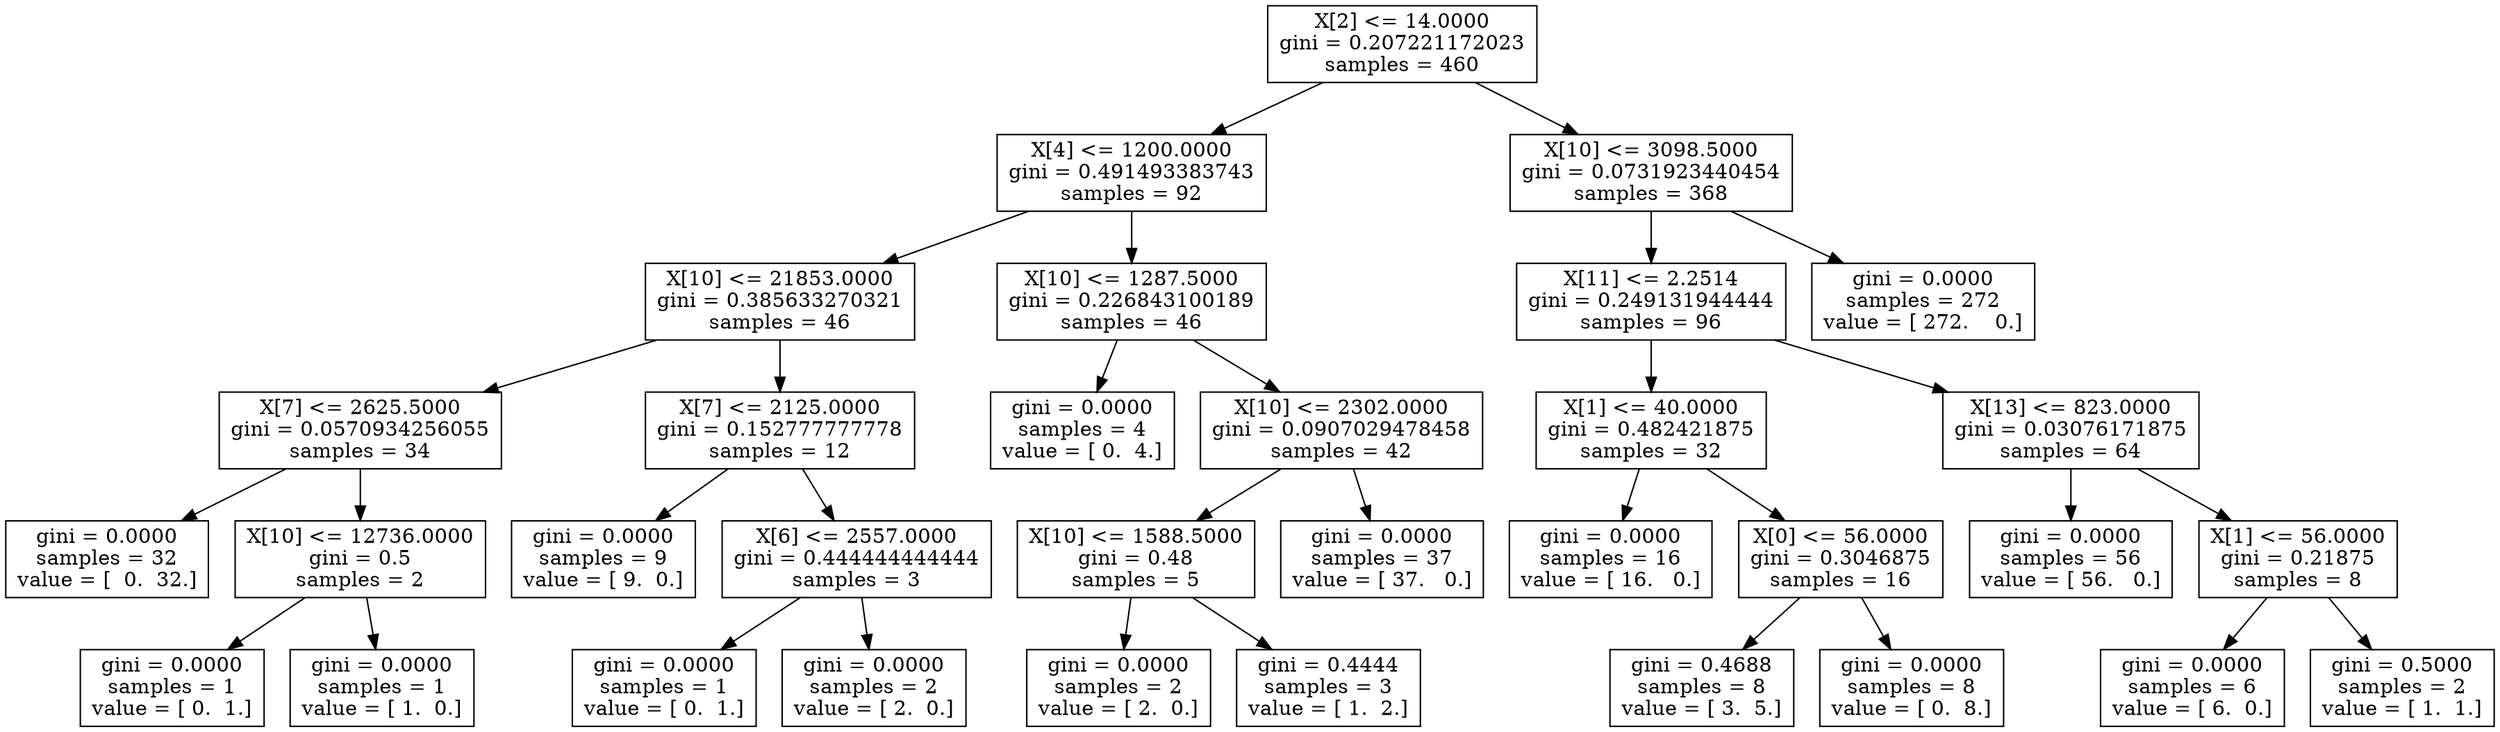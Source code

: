 digraph Tree {
0 [label="X[2] <= 14.0000\ngini = 0.207221172023\nsamples = 460", shape="box"] ;
1 [label="X[4] <= 1200.0000\ngini = 0.491493383743\nsamples = 92", shape="box"] ;
0 -> 1 ;
2 [label="X[10] <= 21853.0000\ngini = 0.385633270321\nsamples = 46", shape="box"] ;
1 -> 2 ;
3 [label="X[7] <= 2625.5000\ngini = 0.0570934256055\nsamples = 34", shape="box"] ;
2 -> 3 ;
4 [label="gini = 0.0000\nsamples = 32\nvalue = [  0.  32.]", shape="box"] ;
3 -> 4 ;
5 [label="X[10] <= 12736.0000\ngini = 0.5\nsamples = 2", shape="box"] ;
3 -> 5 ;
6 [label="gini = 0.0000\nsamples = 1\nvalue = [ 0.  1.]", shape="box"] ;
5 -> 6 ;
7 [label="gini = 0.0000\nsamples = 1\nvalue = [ 1.  0.]", shape="box"] ;
5 -> 7 ;
8 [label="X[7] <= 2125.0000\ngini = 0.152777777778\nsamples = 12", shape="box"] ;
2 -> 8 ;
9 [label="gini = 0.0000\nsamples = 9\nvalue = [ 9.  0.]", shape="box"] ;
8 -> 9 ;
10 [label="X[6] <= 2557.0000\ngini = 0.444444444444\nsamples = 3", shape="box"] ;
8 -> 10 ;
11 [label="gini = 0.0000\nsamples = 1\nvalue = [ 0.  1.]", shape="box"] ;
10 -> 11 ;
12 [label="gini = 0.0000\nsamples = 2\nvalue = [ 2.  0.]", shape="box"] ;
10 -> 12 ;
13 [label="X[10] <= 1287.5000\ngini = 0.226843100189\nsamples = 46", shape="box"] ;
1 -> 13 ;
14 [label="gini = 0.0000\nsamples = 4\nvalue = [ 0.  4.]", shape="box"] ;
13 -> 14 ;
15 [label="X[10] <= 2302.0000\ngini = 0.0907029478458\nsamples = 42", shape="box"] ;
13 -> 15 ;
16 [label="X[10] <= 1588.5000\ngini = 0.48\nsamples = 5", shape="box"] ;
15 -> 16 ;
17 [label="gini = 0.0000\nsamples = 2\nvalue = [ 2.  0.]", shape="box"] ;
16 -> 17 ;
18 [label="gini = 0.4444\nsamples = 3\nvalue = [ 1.  2.]", shape="box"] ;
16 -> 18 ;
19 [label="gini = 0.0000\nsamples = 37\nvalue = [ 37.   0.]", shape="box"] ;
15 -> 19 ;
20 [label="X[10] <= 3098.5000\ngini = 0.0731923440454\nsamples = 368", shape="box"] ;
0 -> 20 ;
21 [label="X[11] <= 2.2514\ngini = 0.249131944444\nsamples = 96", shape="box"] ;
20 -> 21 ;
22 [label="X[1] <= 40.0000\ngini = 0.482421875\nsamples = 32", shape="box"] ;
21 -> 22 ;
23 [label="gini = 0.0000\nsamples = 16\nvalue = [ 16.   0.]", shape="box"] ;
22 -> 23 ;
24 [label="X[0] <= 56.0000\ngini = 0.3046875\nsamples = 16", shape="box"] ;
22 -> 24 ;
25 [label="gini = 0.4688\nsamples = 8\nvalue = [ 3.  5.]", shape="box"] ;
24 -> 25 ;
26 [label="gini = 0.0000\nsamples = 8\nvalue = [ 0.  8.]", shape="box"] ;
24 -> 26 ;
27 [label="X[13] <= 823.0000\ngini = 0.03076171875\nsamples = 64", shape="box"] ;
21 -> 27 ;
28 [label="gini = 0.0000\nsamples = 56\nvalue = [ 56.   0.]", shape="box"] ;
27 -> 28 ;
29 [label="X[1] <= 56.0000\ngini = 0.21875\nsamples = 8", shape="box"] ;
27 -> 29 ;
30 [label="gini = 0.0000\nsamples = 6\nvalue = [ 6.  0.]", shape="box"] ;
29 -> 30 ;
31 [label="gini = 0.5000\nsamples = 2\nvalue = [ 1.  1.]", shape="box"] ;
29 -> 31 ;
32 [label="gini = 0.0000\nsamples = 272\nvalue = [ 272.    0.]", shape="box"] ;
20 -> 32 ;
}